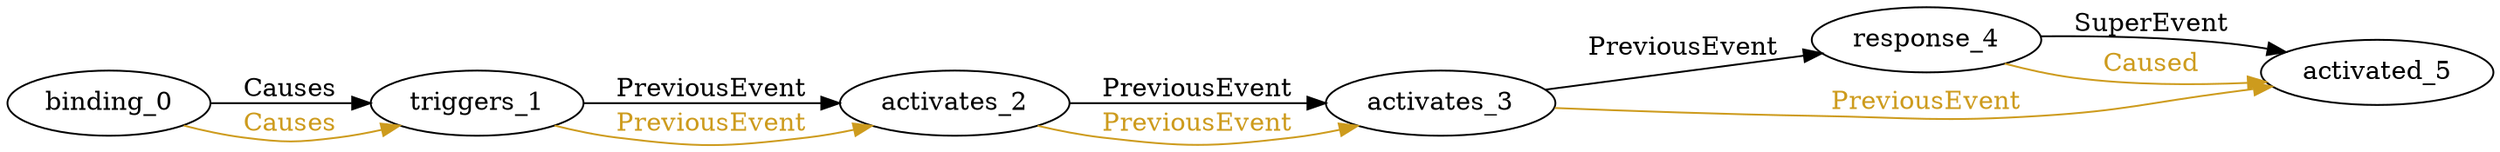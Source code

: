 digraph finite_state_machine { 
	rankdir=LR;
	size="50,50";
node0 [label = "binding_0"]
node1 [label = "triggers_1"]
node2 [label = "activates_2"]
node3 [label = "activates_3"]
node4 [label = "response_4"]
node5 [label = "activated_5"]
node0 -> node1 [ label = "Causes" fontcolor="black"  color = "Black"];
node0 -> node1 [ label = "Causes" fontcolor="goldenrod3"  color = "goldenrod3"];
node1 -> node2 [ label = "PreviousEvent" fontcolor="black"  color = "Black"];
node1 -> node2 [ label = "PreviousEvent" fontcolor="goldenrod3"  color = "goldenrod3"];
node2 -> node3 [ label = "PreviousEvent" fontcolor="black"  color = "Black"];
node2 -> node3 [ label = "PreviousEvent" fontcolor="goldenrod3"  color = "goldenrod3"];
node3 -> node4 [ label = "PreviousEvent" fontcolor="black"  color = "Black"];
node3 -> node5 [ label = "PreviousEvent" fontcolor="goldenrod3"  color = "goldenrod3"];
node4 -> node5 [ label = "SuperEvent" fontcolor="black"  color = "Black"];
node4 -> node5 [ label = "Caused" fontcolor="goldenrod3"  color = "goldenrod3"];
}